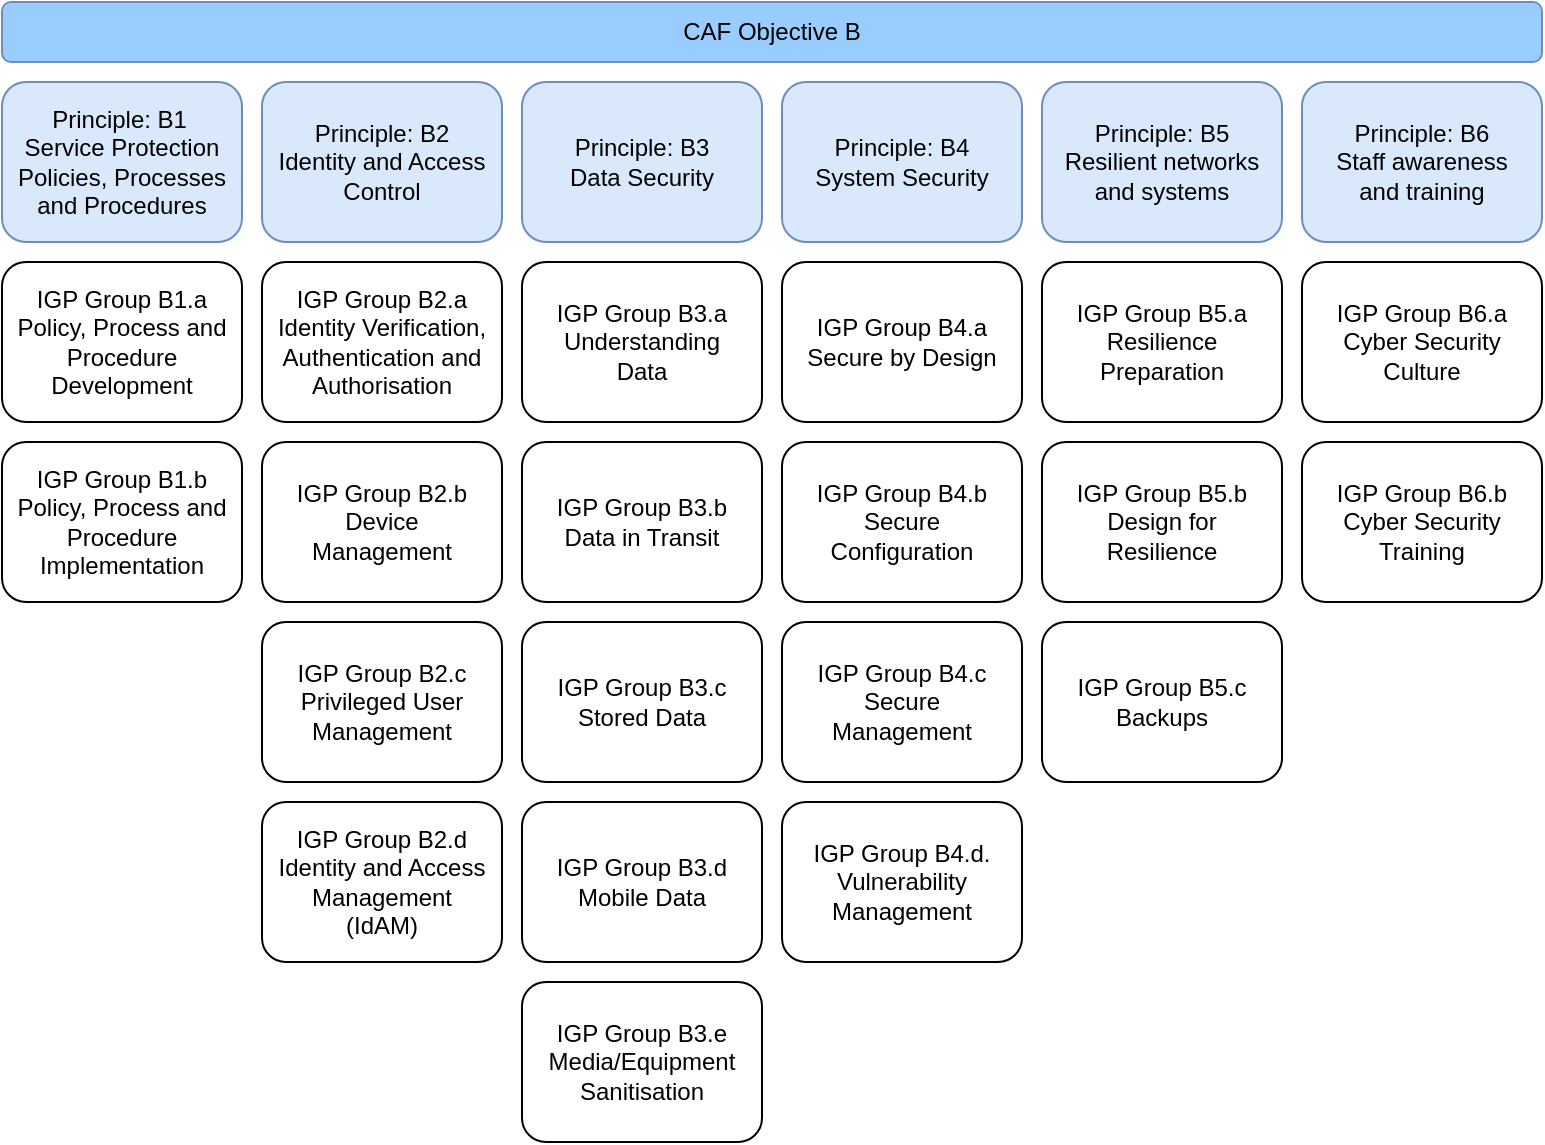 <mxfile version="26.0.11">
  <diagram name="Page-1" id="KI2gGL5kC-YsY-Ea6KK4">
    <mxGraphModel dx="1050" dy="558" grid="1" gridSize="10" guides="1" tooltips="1" connect="1" arrows="1" fold="1" page="1" pageScale="1" pageWidth="827" pageHeight="1169" math="0" shadow="0">
      <root>
        <mxCell id="0" />
        <mxCell id="1" parent="0" />
        <mxCell id="MJ7o2uk6St4U2uMvcDpp-1" value="CAF Objective B" style="rounded=1;whiteSpace=wrap;html=1;fillColor=#99CCFF;strokeColor=#6c8ebf;" vertex="1" parent="1">
          <mxGeometry x="20" y="270" width="770" height="30" as="geometry" />
        </mxCell>
        <mxCell id="MJ7o2uk6St4U2uMvcDpp-2" value="&lt;div&gt;Principle: B1 &lt;/div&gt;&lt;div&gt;Service Protection Policies, Processes and Procedures&lt;/div&gt;" style="rounded=1;whiteSpace=wrap;html=1;fillColor=#dae8fc;strokeColor=#6c8ebf;" vertex="1" parent="1">
          <mxGeometry x="20" y="310" width="120" height="80" as="geometry" />
        </mxCell>
        <mxCell id="MJ7o2uk6St4U2uMvcDpp-3" value="&lt;div&gt;Principle: B2&lt;/div&gt;&lt;div&gt;Identity and Access Control&lt;/div&gt;" style="rounded=1;whiteSpace=wrap;html=1;fillColor=#dae8fc;strokeColor=#6c8ebf;" vertex="1" parent="1">
          <mxGeometry x="150" y="310" width="120" height="80" as="geometry" />
        </mxCell>
        <mxCell id="MJ7o2uk6St4U2uMvcDpp-4" value="&lt;div&gt;Principle: B3&lt;/div&gt;&lt;div&gt;Data Security&lt;/div&gt;" style="rounded=1;whiteSpace=wrap;html=1;fillColor=#dae8fc;strokeColor=#6c8ebf;" vertex="1" parent="1">
          <mxGeometry x="280" y="310" width="120" height="80" as="geometry" />
        </mxCell>
        <mxCell id="MJ7o2uk6St4U2uMvcDpp-5" value="&lt;div&gt;Principle: B4&lt;/div&gt;&lt;div&gt;System Security&lt;/div&gt;" style="rounded=1;whiteSpace=wrap;html=1;fillColor=#dae8fc;strokeColor=#6c8ebf;" vertex="1" parent="1">
          <mxGeometry x="410" y="310" width="120" height="80" as="geometry" />
        </mxCell>
        <mxCell id="MJ7o2uk6St4U2uMvcDpp-6" value="&lt;div&gt;Principle: B5&lt;/div&gt;&lt;div&gt;Resilient networks and systems&lt;/div&gt;" style="rounded=1;whiteSpace=wrap;html=1;fillColor=#dae8fc;strokeColor=#6c8ebf;" vertex="1" parent="1">
          <mxGeometry x="540" y="310" width="120" height="80" as="geometry" />
        </mxCell>
        <mxCell id="MJ7o2uk6St4U2uMvcDpp-7" value="&lt;div&gt;Principle: B6&lt;/div&gt;&lt;div&gt;Staff awareness&lt;/div&gt;&lt;div&gt;and training&lt;/div&gt;" style="rounded=1;whiteSpace=wrap;html=1;fillColor=#dae8fc;strokeColor=#6c8ebf;" vertex="1" parent="1">
          <mxGeometry x="670" y="310" width="120" height="80" as="geometry" />
        </mxCell>
        <mxCell id="MJ7o2uk6St4U2uMvcDpp-8" value="&lt;div&gt;IGP Group B1.a&lt;/div&gt;&lt;div&gt;Policy, Process and Procedure Development&lt;/div&gt;" style="rounded=1;whiteSpace=wrap;html=1;" vertex="1" parent="1">
          <mxGeometry x="20" y="400" width="120" height="80" as="geometry" />
        </mxCell>
        <mxCell id="MJ7o2uk6St4U2uMvcDpp-9" value="&lt;div&gt;IGP Group B2.a&lt;/div&gt;&lt;div&gt;Identity Verification, Authentication and Authorisation&lt;/div&gt;" style="rounded=1;whiteSpace=wrap;html=1;" vertex="1" parent="1">
          <mxGeometry x="150" y="400" width="120" height="80" as="geometry" />
        </mxCell>
        <mxCell id="MJ7o2uk6St4U2uMvcDpp-10" value="&lt;div&gt;IGP Group B2.c&lt;/div&gt;&lt;div&gt;Privileged User Management&lt;/div&gt;" style="rounded=1;whiteSpace=wrap;html=1;" vertex="1" parent="1">
          <mxGeometry x="150" y="580" width="120" height="80" as="geometry" />
        </mxCell>
        <mxCell id="MJ7o2uk6St4U2uMvcDpp-11" value="&lt;div&gt;IGP Group B2.d Identity and Access Management&lt;/div&gt;&lt;div&gt;(IdAM)&lt;/div&gt;" style="rounded=1;whiteSpace=wrap;html=1;" vertex="1" parent="1">
          <mxGeometry x="150" y="670" width="120" height="80" as="geometry" />
        </mxCell>
        <mxCell id="MJ7o2uk6St4U2uMvcDpp-12" value="IGP Group B4.d. Vulnerability Management" style="rounded=1;whiteSpace=wrap;html=1;" vertex="1" parent="1">
          <mxGeometry x="410" y="670" width="120" height="80" as="geometry" />
        </mxCell>
        <mxCell id="MJ7o2uk6St4U2uMvcDpp-13" value="&lt;div&gt;IGP Group B5.b Design for&lt;/div&gt;&lt;div&gt;Resilience&lt;/div&gt;" style="rounded=1;whiteSpace=wrap;html=1;" vertex="1" parent="1">
          <mxGeometry x="540" y="490" width="120" height="80" as="geometry" />
        </mxCell>
        <mxCell id="MJ7o2uk6St4U2uMvcDpp-14" value="&lt;div&gt;IGP Group B1.b&lt;/div&gt;&lt;div&gt;Policy, Process and Procedure Implementation&lt;/div&gt;" style="rounded=1;whiteSpace=wrap;html=1;" vertex="1" parent="1">
          <mxGeometry x="20" y="490" width="120" height="80" as="geometry" />
        </mxCell>
        <mxCell id="MJ7o2uk6St4U2uMvcDpp-15" value="&lt;div&gt;IGP Group B2.b&lt;/div&gt;&lt;div&gt;Device&lt;/div&gt;&lt;div&gt;Management&lt;/div&gt;" style="rounded=1;whiteSpace=wrap;html=1;" vertex="1" parent="1">
          <mxGeometry x="150" y="490" width="120" height="80" as="geometry" />
        </mxCell>
        <mxCell id="MJ7o2uk6St4U2uMvcDpp-16" value="&lt;div&gt;IGP Group B3.a&lt;/div&gt;&lt;div&gt;Understanding&lt;/div&gt;&lt;div&gt;Data&lt;/div&gt;" style="rounded=1;whiteSpace=wrap;html=1;" vertex="1" parent="1">
          <mxGeometry x="280" y="400" width="120" height="80" as="geometry" />
        </mxCell>
        <mxCell id="MJ7o2uk6St4U2uMvcDpp-17" value="&lt;div&gt;IGP Group B3.b&lt;/div&gt;&lt;div&gt;Data in Transit&lt;/div&gt;" style="rounded=1;whiteSpace=wrap;html=1;" vertex="1" parent="1">
          <mxGeometry x="280" y="490" width="120" height="80" as="geometry" />
        </mxCell>
        <mxCell id="MJ7o2uk6St4U2uMvcDpp-18" value="IGP Group B3.c Stored Data" style="rounded=1;whiteSpace=wrap;html=1;" vertex="1" parent="1">
          <mxGeometry x="280" y="580" width="120" height="80" as="geometry" />
        </mxCell>
        <mxCell id="MJ7o2uk6St4U2uMvcDpp-19" value="IGP Group B3.d Mobile Data" style="rounded=1;whiteSpace=wrap;html=1;" vertex="1" parent="1">
          <mxGeometry x="280" y="670" width="120" height="80" as="geometry" />
        </mxCell>
        <mxCell id="MJ7o2uk6St4U2uMvcDpp-20" value="IGP Group B3.e Media/Equipment Sanitisation" style="rounded=1;whiteSpace=wrap;html=1;" vertex="1" parent="1">
          <mxGeometry x="280" y="760" width="120" height="80" as="geometry" />
        </mxCell>
        <mxCell id="MJ7o2uk6St4U2uMvcDpp-21" value="IGP Group B4.a Secure by Design" style="rounded=1;whiteSpace=wrap;html=1;" vertex="1" parent="1">
          <mxGeometry x="410" y="400" width="120" height="80" as="geometry" />
        </mxCell>
        <mxCell id="MJ7o2uk6St4U2uMvcDpp-22" value="&lt;div&gt;IGP Group B4.b Secure&lt;/div&gt;&lt;div&gt;Configuration&lt;/div&gt;" style="rounded=1;whiteSpace=wrap;html=1;" vertex="1" parent="1">
          <mxGeometry x="410" y="490" width="120" height="80" as="geometry" />
        </mxCell>
        <mxCell id="MJ7o2uk6St4U2uMvcDpp-23" value="&lt;div&gt;IGP Group B4.c Secure&lt;/div&gt;&lt;div&gt;Management&lt;/div&gt;" style="rounded=1;whiteSpace=wrap;html=1;" vertex="1" parent="1">
          <mxGeometry x="410" y="580" width="120" height="80" as="geometry" />
        </mxCell>
        <mxCell id="MJ7o2uk6St4U2uMvcDpp-24" value="IGP Group B5.a Resilience Preparation" style="rounded=1;whiteSpace=wrap;html=1;" vertex="1" parent="1">
          <mxGeometry x="540" y="400" width="120" height="80" as="geometry" />
        </mxCell>
        <mxCell id="MJ7o2uk6St4U2uMvcDpp-25" value="IGP Group B5.c Backups" style="rounded=1;whiteSpace=wrap;html=1;" vertex="1" parent="1">
          <mxGeometry x="540" y="580" width="120" height="80" as="geometry" />
        </mxCell>
        <mxCell id="MJ7o2uk6St4U2uMvcDpp-26" value="IGP Group B6.a Cyber Security Culture" style="rounded=1;whiteSpace=wrap;html=1;" vertex="1" parent="1">
          <mxGeometry x="670" y="400" width="120" height="80" as="geometry" />
        </mxCell>
        <mxCell id="MJ7o2uk6St4U2uMvcDpp-27" value="IGP Group B6.b Cyber Security Training" style="rounded=1;whiteSpace=wrap;html=1;" vertex="1" parent="1">
          <mxGeometry x="670" y="490" width="120" height="80" as="geometry" />
        </mxCell>
      </root>
    </mxGraphModel>
  </diagram>
</mxfile>
